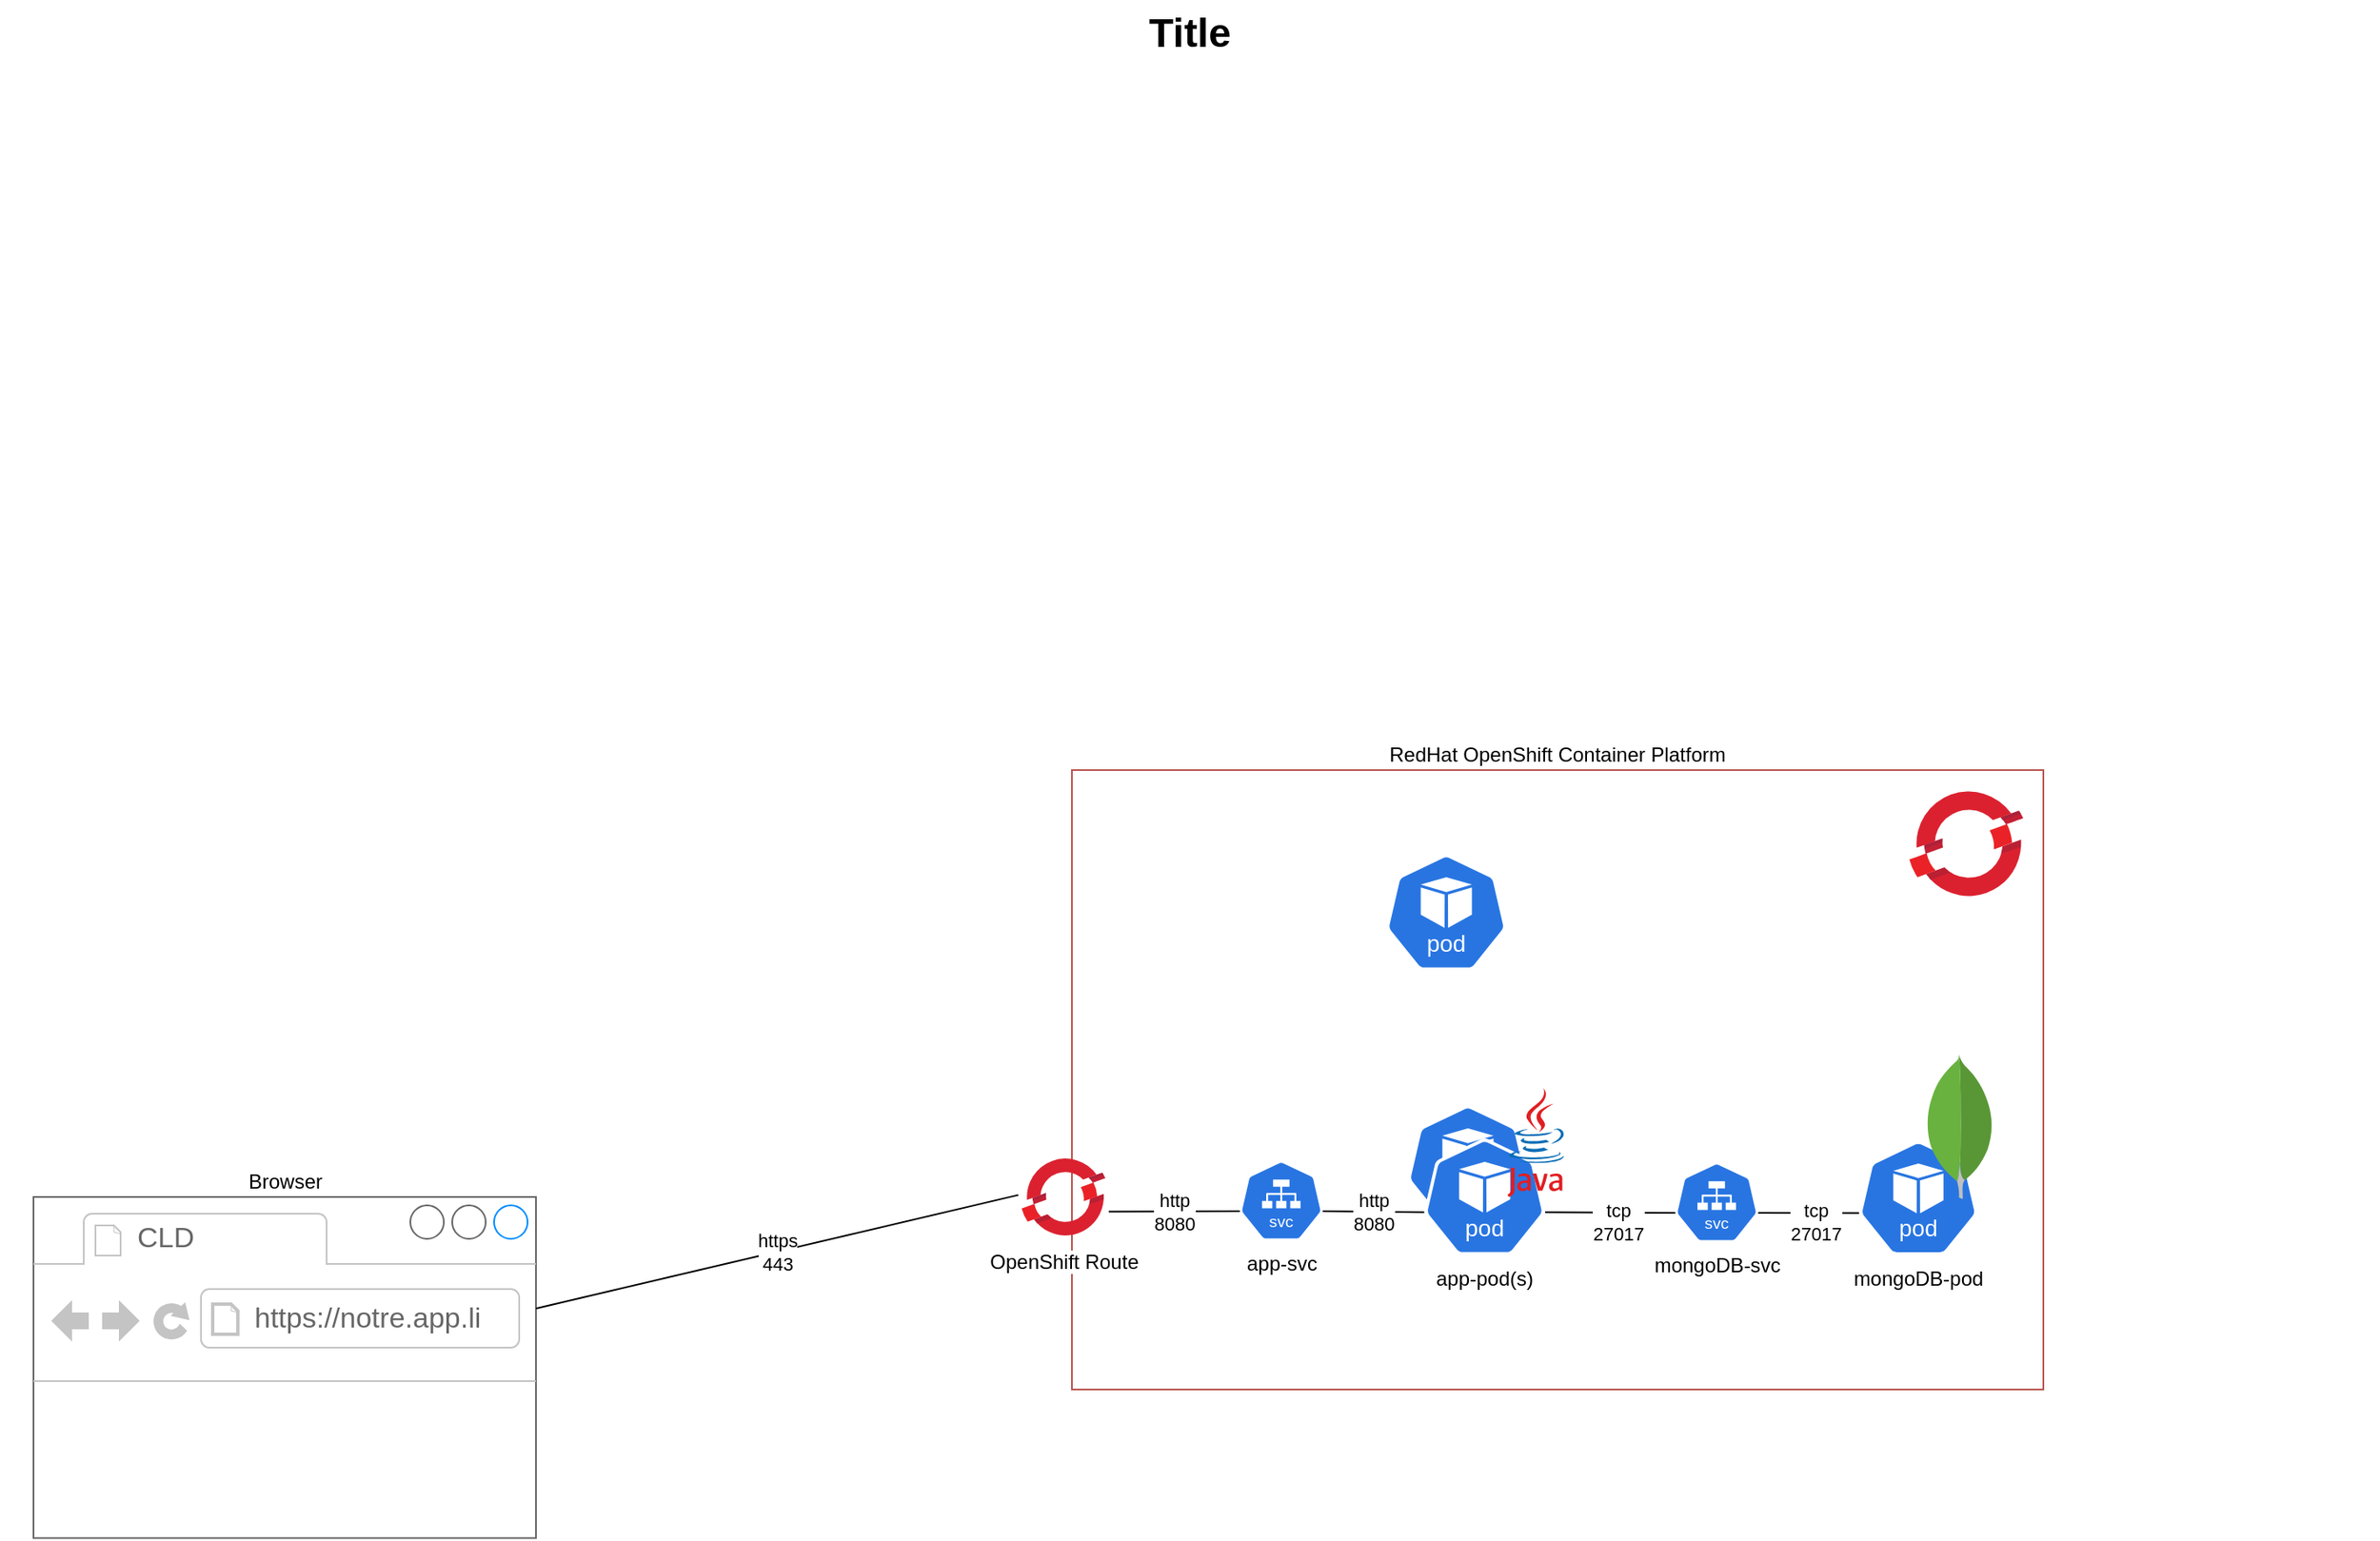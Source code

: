 <mxfile version="24.4.4" type="github">
  <diagram name="Page-1" id="197159a0-c6a4-9194-75a8-e4174976684c">
    <mxGraphModel dx="1848" dy="1048" grid="1" gridSize="10" guides="1" tooltips="1" connect="1" arrows="1" fold="1" page="1" pageScale="1.5" pageWidth="1169" pageHeight="826" background="none" math="0" shadow="0">
      <root>
        <mxCell id="0" style=";html=1;" />
        <mxCell id="1" style=";html=1;" parent="0" />
        <mxCell id="1257a543d1cacc4b-52" value="Title" style="text;strokeColor=none;fillColor=none;html=1;fontSize=24;fontStyle=1;verticalAlign=middle;align=center;" parent="1" vertex="1">
          <mxGeometry x="160" y="60" width="1420" height="40" as="geometry" />
        </mxCell>
        <mxCell id="bUOJ_VPWDClfyEDVL0uz-1" value="&lt;div&gt;RedHat OpenShift Container Platform&lt;/div&gt;" style="rounded=0;whiteSpace=wrap;html=1;labelPosition=center;verticalLabelPosition=top;align=center;verticalAlign=bottom;fillColor=none;strokeColor=#b85450;" vertex="1" parent="1">
          <mxGeometry x="800" y="520" width="580" height="370" as="geometry" />
        </mxCell>
        <mxCell id="bUOJ_VPWDClfyEDVL0uz-2" value="" style="image;aspect=fixed;html=1;points=[];align=center;fontSize=12;image=img/lib/azure2/containers/Azure_Red_Hat_OpenShift.svg;" vertex="1" parent="1">
          <mxGeometry x="1300" y="530" width="68" height="68" as="geometry" />
        </mxCell>
        <mxCell id="bUOJ_VPWDClfyEDVL0uz-3" value="" style="aspect=fixed;sketch=0;html=1;dashed=0;whitespace=wrap;verticalLabelPosition=bottom;verticalAlign=top;fillColor=#2875E2;strokeColor=#ffffff;points=[[0.005,0.63,0],[0.1,0.2,0],[0.9,0.2,0],[0.5,0,0],[0.995,0.63,0],[0.72,0.99,0],[0.5,1,0],[0.28,0.99,0]];shape=mxgraph.kubernetes.icon2;kubernetesLabel=1;prIcon=pod" vertex="1" parent="1">
          <mxGeometry x="987.08" y="570" width="72.92" height="70" as="geometry" />
        </mxCell>
        <mxCell id="bUOJ_VPWDClfyEDVL0uz-5" value="mongoDB-pod" style="aspect=fixed;sketch=0;html=1;dashed=0;whitespace=wrap;verticalLabelPosition=bottom;verticalAlign=top;fillColor=#2875E2;strokeColor=#ffffff;points=[[0.005,0.63,0],[0.1,0.2,0],[0.9,0.2,0],[0.5,0,0],[0.995,0.63,0],[0.72,0.99,0],[0.5,1,0],[0.28,0.99,0]];shape=mxgraph.kubernetes.icon2;kubernetesLabel=1;prIcon=pod" vertex="1" parent="1">
          <mxGeometry x="1269.58" y="741.25" width="71.61" height="68.75" as="geometry" />
        </mxCell>
        <mxCell id="bUOJ_VPWDClfyEDVL0uz-12" value="&lt;div&gt;app-svc&lt;/div&gt;" style="aspect=fixed;sketch=0;html=1;dashed=0;whitespace=wrap;verticalLabelPosition=bottom;verticalAlign=top;fillColor=#2875E2;strokeColor=#ffffff;points=[[0.005,0.63,0],[0.1,0.2,0],[0.9,0.2,0],[0.5,0,0],[0.995,0.63,0],[0.72,0.99,0],[0.5,1,0],[0.28,0.99,0]];shape=mxgraph.kubernetes.icon2;kubernetesLabel=1;prIcon=svc" vertex="1" parent="1">
          <mxGeometry x="900" y="753.2" width="50" height="48" as="geometry" />
        </mxCell>
        <mxCell id="bUOJ_VPWDClfyEDVL0uz-13" value="mongoDB-svc" style="aspect=fixed;sketch=0;html=1;dashed=0;whitespace=wrap;verticalLabelPosition=bottom;verticalAlign=top;fillColor=#2875E2;strokeColor=#ffffff;points=[[0.005,0.63,0],[0.1,0.2,0],[0.9,0.2,0],[0.5,0,0],[0.995,0.63,0],[0.72,0.99,0],[0.5,1,0],[0.28,0.99,0]];shape=mxgraph.kubernetes.icon2;kubernetesLabel=1;prIcon=svc" vertex="1" parent="1">
          <mxGeometry x="1160" y="754.2" width="50" height="48" as="geometry" />
        </mxCell>
        <mxCell id="bUOJ_VPWDClfyEDVL0uz-6" value="" style="dashed=0;outlineConnect=0;html=1;align=center;labelPosition=center;verticalLabelPosition=bottom;verticalAlign=top;shape=mxgraph.weblogos.mongodb" vertex="1" parent="1">
          <mxGeometry x="1309.58" y="690.0" width="41.2" height="86.2" as="geometry" />
        </mxCell>
        <mxCell id="bUOJ_VPWDClfyEDVL0uz-15" value="OpenShift Route" style="image;aspect=fixed;html=1;points=[];align=center;fontSize=12;image=img/lib/azure2/containers/Azure_Red_Hat_OpenShift.svg;" vertex="1" parent="1">
          <mxGeometry x="770" y="750" width="50" height="50" as="geometry" />
        </mxCell>
        <mxCell id="bUOJ_VPWDClfyEDVL0uz-17" value="Browser" style="strokeWidth=1;shadow=0;dashed=0;align=center;html=1;shape=mxgraph.mockup.containers.browserWindow;rSize=0;strokeColor=#666666;strokeColor2=#008cff;strokeColor3=#c4c4c4;mainText=,;recursiveResize=0;labelPosition=center;verticalLabelPosition=top;verticalAlign=bottom;" vertex="1" parent="1">
          <mxGeometry x="180" y="775" width="300" height="203.8" as="geometry" />
        </mxCell>
        <mxCell id="bUOJ_VPWDClfyEDVL0uz-18" value="CLD" style="strokeWidth=1;shadow=0;dashed=0;align=center;html=1;shape=mxgraph.mockup.containers.anchor;fontSize=17;fontColor=#666666;align=left;whiteSpace=wrap;" vertex="1" parent="bUOJ_VPWDClfyEDVL0uz-17">
          <mxGeometry x="60" y="12" width="100" height="26" as="geometry" />
        </mxCell>
        <mxCell id="bUOJ_VPWDClfyEDVL0uz-19" value="https://notre.app.li" style="strokeWidth=1;shadow=0;dashed=0;align=center;html=1;shape=mxgraph.mockup.containers.anchor;rSize=0;fontSize=17;fontColor=#666666;align=left;" vertex="1" parent="bUOJ_VPWDClfyEDVL0uz-17">
          <mxGeometry x="130" y="60" width="150" height="26" as="geometry" />
        </mxCell>
        <mxCell id="bUOJ_VPWDClfyEDVL0uz-23" value="https&lt;br&gt;443" style="endArrow=none;html=1;rounded=0;exitX=-0.04;exitY=0.476;exitDx=0;exitDy=0;exitPerimeter=0;" edge="1" parent="1" source="bUOJ_VPWDClfyEDVL0uz-15" target="bUOJ_VPWDClfyEDVL0uz-17">
          <mxGeometry width="50" height="50" relative="1" as="geometry">
            <mxPoint x="850" y="810" as="sourcePoint" />
            <mxPoint x="900" y="760" as="targetPoint" />
          </mxGeometry>
        </mxCell>
        <mxCell id="bUOJ_VPWDClfyEDVL0uz-24" value="http&lt;br&gt;8080" style="endArrow=none;html=1;rounded=0;exitX=0.005;exitY=0.63;exitDx=0;exitDy=0;exitPerimeter=0;entryX=1.04;entryY=0.676;entryDx=0;entryDy=0;entryPerimeter=0;" edge="1" parent="1" source="bUOJ_VPWDClfyEDVL0uz-12" target="bUOJ_VPWDClfyEDVL0uz-15">
          <mxGeometry width="50" height="50" relative="1" as="geometry">
            <mxPoint x="688" y="1049" as="sourcePoint" />
            <mxPoint x="330" y="960" as="targetPoint" />
          </mxGeometry>
        </mxCell>
        <mxCell id="bUOJ_VPWDClfyEDVL0uz-27" value="" style="endArrow=none;html=1;rounded=0;exitX=0.005;exitY=0.63;exitDx=0;exitDy=0;exitPerimeter=0;entryX=0.995;entryY=0.63;entryDx=0;entryDy=0;entryPerimeter=0;" edge="1" parent="1" source="bUOJ_VPWDClfyEDVL0uz-13" target="bUOJ_VPWDClfyEDVL0uz-4">
          <mxGeometry width="50" height="50" relative="1" as="geometry">
            <mxPoint x="1151" y="779.2" as="sourcePoint" />
            <mxPoint x="1073" y="781.2" as="targetPoint" />
          </mxGeometry>
        </mxCell>
        <mxCell id="bUOJ_VPWDClfyEDVL0uz-28" value="&lt;div&gt;tcp&lt;br&gt;27017&lt;/div&gt;" style="edgeLabel;html=1;align=center;verticalAlign=middle;resizable=0;points=[];" vertex="1" connectable="0" parent="bUOJ_VPWDClfyEDVL0uz-27">
          <mxGeometry x="-0.118" y="5" relative="1" as="geometry">
            <mxPoint as="offset" />
          </mxGeometry>
        </mxCell>
        <mxCell id="bUOJ_VPWDClfyEDVL0uz-29" value="http&lt;br&gt;8080" style="endArrow=none;html=1;rounded=0;exitX=0.005;exitY=0.63;exitDx=0;exitDy=0;exitPerimeter=0;entryX=0.995;entryY=0.63;entryDx=0;entryDy=0;entryPerimeter=0;" edge="1" parent="1" source="bUOJ_VPWDClfyEDVL0uz-4" target="bUOJ_VPWDClfyEDVL0uz-12">
          <mxGeometry width="50" height="50" relative="1" as="geometry">
            <mxPoint x="998" y="850" as="sourcePoint" />
            <mxPoint x="920" y="852" as="targetPoint" />
          </mxGeometry>
        </mxCell>
        <mxCell id="bUOJ_VPWDClfyEDVL0uz-31" value="" style="endArrow=none;html=1;rounded=0;exitX=0.005;exitY=0.63;exitDx=0;exitDy=0;exitPerimeter=0;entryX=0.995;entryY=0.63;entryDx=0;entryDy=0;entryPerimeter=0;" edge="1" parent="1" source="bUOJ_VPWDClfyEDVL0uz-5" target="bUOJ_VPWDClfyEDVL0uz-13">
          <mxGeometry width="50" height="50" relative="1" as="geometry">
            <mxPoint x="1250" y="732" as="sourcePoint" />
            <mxPoint x="1162" y="730" as="targetPoint" />
          </mxGeometry>
        </mxCell>
        <mxCell id="bUOJ_VPWDClfyEDVL0uz-32" value="&lt;div&gt;tcp&lt;br&gt;27017&lt;/div&gt;" style="edgeLabel;html=1;align=center;verticalAlign=middle;resizable=0;points=[];" vertex="1" connectable="0" parent="bUOJ_VPWDClfyEDVL0uz-31">
          <mxGeometry x="-0.118" y="5" relative="1" as="geometry">
            <mxPoint as="offset" />
          </mxGeometry>
        </mxCell>
        <mxCell id="bUOJ_VPWDClfyEDVL0uz-33" value="&lt;div&gt;&lt;br&gt;&lt;/div&gt;" style="aspect=fixed;sketch=0;html=1;dashed=0;whitespace=wrap;verticalLabelPosition=bottom;verticalAlign=top;fillColor=#2875E2;strokeColor=#ffffff;points=[[0.005,0.63,0],[0.1,0.2,0],[0.9,0.2,0],[0.5,0,0],[0.995,0.63,0],[0.72,0.99,0],[0.5,1,0],[0.28,0.99,0]];shape=mxgraph.kubernetes.icon2;kubernetesLabel=1;prIcon=pod" vertex="1" parent="1">
          <mxGeometry x="1000" y="720" width="72.91" height="70" as="geometry" />
        </mxCell>
        <mxCell id="bUOJ_VPWDClfyEDVL0uz-4" value="&lt;div&gt;app-pod(s)&lt;/div&gt;" style="aspect=fixed;sketch=0;html=1;dashed=0;whitespace=wrap;verticalLabelPosition=bottom;verticalAlign=top;fillColor=#2875E2;strokeColor=#ffffff;points=[[0.005,0.63,0],[0.1,0.2,0],[0.9,0.2,0],[0.5,0,0],[0.995,0.63,0],[0.72,0.99,0],[0.5,1,0],[0.28,0.99,0]];shape=mxgraph.kubernetes.icon2;kubernetesLabel=1;prIcon=pod" vertex="1" parent="1">
          <mxGeometry x="1010" y="740" width="72.91" height="70" as="geometry" />
        </mxCell>
        <mxCell id="bUOJ_VPWDClfyEDVL0uz-10" value="" style="dashed=0;outlineConnect=0;html=1;align=center;labelPosition=center;verticalLabelPosition=bottom;verticalAlign=top;shape=mxgraph.weblogos.java" vertex="1" parent="1">
          <mxGeometry x="1060" y="710" width="34.4" height="65" as="geometry" />
        </mxCell>
      </root>
    </mxGraphModel>
  </diagram>
</mxfile>
